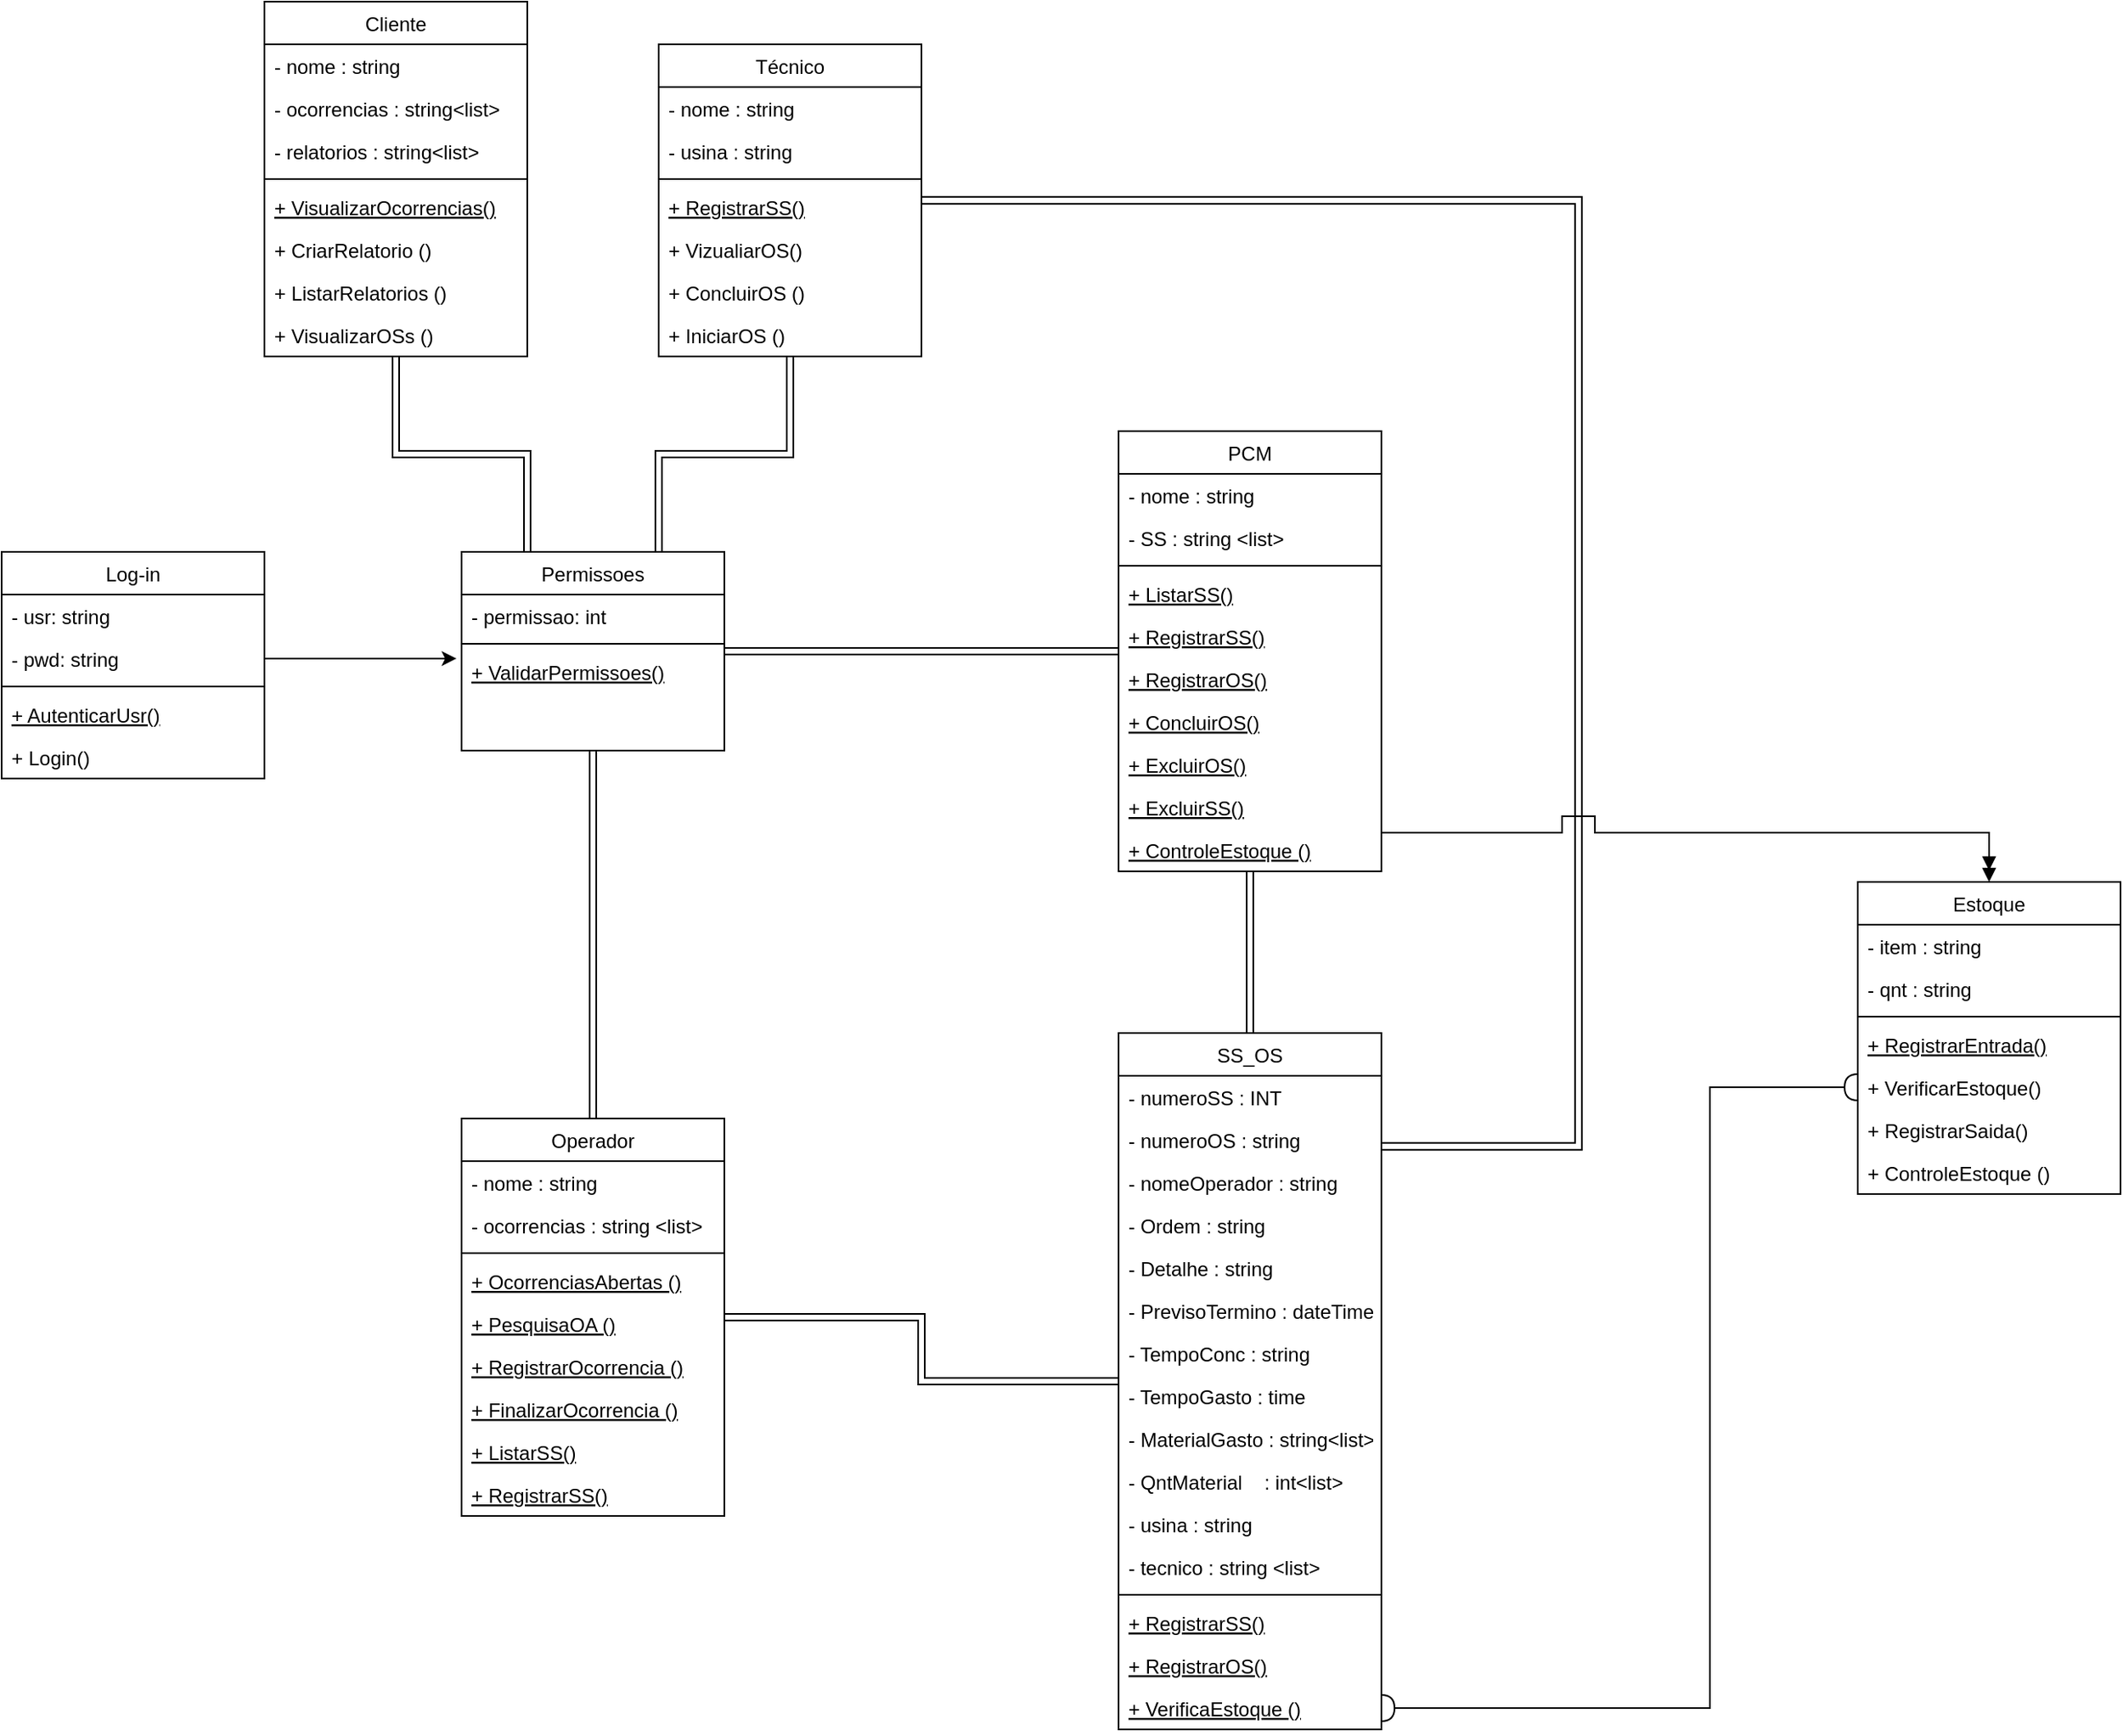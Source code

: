 <mxfile version="22.1.16" type="github">
  <diagram id="C5RBs43oDa-KdzZeNtuy" name="Page-1">
    <mxGraphModel dx="2607" dy="2525" grid="1" gridSize="10" guides="1" tooltips="1" connect="1" arrows="1" fold="1" page="1" pageScale="1" pageWidth="827" pageHeight="1169" math="0" shadow="0">
      <root>
        <mxCell id="WIyWlLk6GJQsqaUBKTNV-0" />
        <mxCell id="WIyWlLk6GJQsqaUBKTNV-1" parent="WIyWlLk6GJQsqaUBKTNV-0" />
        <mxCell id="nbBTk9Ij0ZGnWA2cKFvQ-6" value="Log-in" style="swimlane;fontStyle=0;align=center;verticalAlign=top;childLayout=stackLayout;horizontal=1;startSize=26;horizontalStack=0;resizeParent=1;resizeLast=0;collapsible=1;marginBottom=0;rounded=0;shadow=0;strokeWidth=1;" parent="WIyWlLk6GJQsqaUBKTNV-1" vertex="1">
          <mxGeometry x="280" y="319" width="160" height="138" as="geometry">
            <mxRectangle x="130" y="380" width="160" height="26" as="alternateBounds" />
          </mxGeometry>
        </mxCell>
        <mxCell id="nbBTk9Ij0ZGnWA2cKFvQ-7" value="- usr: string" style="text;align=left;verticalAlign=top;spacingLeft=4;spacingRight=4;overflow=hidden;rotatable=0;points=[[0,0.5],[1,0.5]];portConstraint=eastwest;" parent="nbBTk9Ij0ZGnWA2cKFvQ-6" vertex="1">
          <mxGeometry y="26" width="160" height="26" as="geometry" />
        </mxCell>
        <mxCell id="nbBTk9Ij0ZGnWA2cKFvQ-17" value="- pwd: string" style="text;align=left;verticalAlign=top;spacingLeft=4;spacingRight=4;overflow=hidden;rotatable=0;points=[[0,0.5],[1,0.5]];portConstraint=eastwest;" parent="nbBTk9Ij0ZGnWA2cKFvQ-6" vertex="1">
          <mxGeometry y="52" width="160" height="26" as="geometry" />
        </mxCell>
        <mxCell id="nbBTk9Ij0ZGnWA2cKFvQ-9" value="" style="line;html=1;strokeWidth=1;align=left;verticalAlign=middle;spacingTop=-1;spacingLeft=3;spacingRight=3;rotatable=0;labelPosition=right;points=[];portConstraint=eastwest;" parent="nbBTk9Ij0ZGnWA2cKFvQ-6" vertex="1">
          <mxGeometry y="78" width="160" height="8" as="geometry" />
        </mxCell>
        <mxCell id="nbBTk9Ij0ZGnWA2cKFvQ-10" value="+ AutenticarUsr()" style="text;align=left;verticalAlign=top;spacingLeft=4;spacingRight=4;overflow=hidden;rotatable=0;points=[[0,0.5],[1,0.5]];portConstraint=eastwest;fontStyle=4" parent="nbBTk9Ij0ZGnWA2cKFvQ-6" vertex="1">
          <mxGeometry y="86" width="160" height="26" as="geometry" />
        </mxCell>
        <mxCell id="nbBTk9Ij0ZGnWA2cKFvQ-11" value="+ Login()" style="text;align=left;verticalAlign=top;spacingLeft=4;spacingRight=4;overflow=hidden;rotatable=0;points=[[0,0.5],[1,0.5]];portConstraint=eastwest;" parent="nbBTk9Ij0ZGnWA2cKFvQ-6" vertex="1">
          <mxGeometry y="112" width="160" height="26" as="geometry" />
        </mxCell>
        <mxCell id="nbBTk9Ij0ZGnWA2cKFvQ-40" style="edgeStyle=orthogonalEdgeStyle;rounded=0;orthogonalLoop=1;jettySize=auto;html=1;entryX=0.5;entryY=0;entryDx=0;entryDy=0;fontFamily=Helvetica;fontSize=12;fontColor=default;shape=link;" parent="WIyWlLk6GJQsqaUBKTNV-1" source="nbBTk9Ij0ZGnWA2cKFvQ-18" edge="1" target="nbBTk9Ij0ZGnWA2cKFvQ-66">
          <mxGeometry relative="1" as="geometry">
            <mxPoint x="640" y="560" as="targetPoint" />
          </mxGeometry>
        </mxCell>
        <mxCell id="nbBTk9Ij0ZGnWA2cKFvQ-47" style="rounded=0;orthogonalLoop=1;jettySize=auto;html=1;fontFamily=Helvetica;fontSize=12;fontColor=default;shape=link;" parent="WIyWlLk6GJQsqaUBKTNV-1" source="nbBTk9Ij0ZGnWA2cKFvQ-18" target="nbBTk9Ij0ZGnWA2cKFvQ-41" edge="1">
          <mxGeometry relative="1" as="geometry" />
        </mxCell>
        <mxCell id="nbBTk9Ij0ZGnWA2cKFvQ-18" value="Permissoes" style="swimlane;fontStyle=0;align=center;verticalAlign=top;childLayout=stackLayout;horizontal=1;startSize=26;horizontalStack=0;resizeParent=1;resizeLast=0;collapsible=1;marginBottom=0;rounded=0;shadow=0;strokeWidth=1;" parent="WIyWlLk6GJQsqaUBKTNV-1" vertex="1">
          <mxGeometry x="560" y="319" width="160" height="121" as="geometry">
            <mxRectangle x="130" y="380" width="160" height="26" as="alternateBounds" />
          </mxGeometry>
        </mxCell>
        <mxCell id="nbBTk9Ij0ZGnWA2cKFvQ-19" value="- permissao: int" style="text;align=left;verticalAlign=top;spacingLeft=4;spacingRight=4;overflow=hidden;rotatable=0;points=[[0,0.5],[1,0.5]];portConstraint=eastwest;" parent="nbBTk9Ij0ZGnWA2cKFvQ-18" vertex="1">
          <mxGeometry y="26" width="160" height="26" as="geometry" />
        </mxCell>
        <mxCell id="nbBTk9Ij0ZGnWA2cKFvQ-21" value="" style="line;html=1;strokeWidth=1;align=left;verticalAlign=middle;spacingTop=-1;spacingLeft=3;spacingRight=3;rotatable=0;labelPosition=right;points=[];portConstraint=eastwest;" parent="nbBTk9Ij0ZGnWA2cKFvQ-18" vertex="1">
          <mxGeometry y="52" width="160" height="8" as="geometry" />
        </mxCell>
        <mxCell id="nbBTk9Ij0ZGnWA2cKFvQ-22" value="+ ValidarPermissoes()" style="text;align=left;verticalAlign=top;spacingLeft=4;spacingRight=4;overflow=hidden;rotatable=0;points=[[0,0.5],[1,0.5]];portConstraint=eastwest;fontStyle=4" parent="nbBTk9Ij0ZGnWA2cKFvQ-18" vertex="1">
          <mxGeometry y="60" width="160" height="26" as="geometry" />
        </mxCell>
        <mxCell id="nbBTk9Ij0ZGnWA2cKFvQ-24" style="edgeStyle=orthogonalEdgeStyle;rounded=0;orthogonalLoop=1;jettySize=auto;html=1;entryX=-0.019;entryY=0.192;entryDx=0;entryDy=0;entryPerimeter=0;fontFamily=Helvetica;fontSize=12;fontColor=default;startSize=26;" parent="WIyWlLk6GJQsqaUBKTNV-1" source="nbBTk9Ij0ZGnWA2cKFvQ-17" target="nbBTk9Ij0ZGnWA2cKFvQ-22" edge="1">
          <mxGeometry relative="1" as="geometry" />
        </mxCell>
        <mxCell id="nbBTk9Ij0ZGnWA2cKFvQ-57" style="edgeStyle=orthogonalEdgeStyle;rounded=0;orthogonalLoop=1;jettySize=auto;html=1;entryX=0.75;entryY=0;entryDx=0;entryDy=0;fontFamily=Helvetica;fontSize=12;fontColor=default;shape=link;" parent="WIyWlLk6GJQsqaUBKTNV-1" source="nbBTk9Ij0ZGnWA2cKFvQ-31" target="nbBTk9Ij0ZGnWA2cKFvQ-18" edge="1">
          <mxGeometry relative="1" as="geometry" />
        </mxCell>
        <mxCell id="nbBTk9Ij0ZGnWA2cKFvQ-98" style="edgeStyle=orthogonalEdgeStyle;shape=link;rounded=0;orthogonalLoop=1;jettySize=auto;html=1;fontFamily=Helvetica;fontSize=12;fontColor=default;startSize=26;width=4.194;" parent="WIyWlLk6GJQsqaUBKTNV-1" source="nbBTk9Ij0ZGnWA2cKFvQ-31" target="nbBTk9Ij0ZGnWA2cKFvQ-83" edge="1">
          <mxGeometry relative="1" as="geometry">
            <mxPoint x="1200" y="680" as="targetPoint" />
            <Array as="points">
              <mxPoint x="1240" y="105" />
              <mxPoint x="1240" y="681" />
            </Array>
          </mxGeometry>
        </mxCell>
        <mxCell id="nbBTk9Ij0ZGnWA2cKFvQ-31" value="Técnico" style="swimlane;fontStyle=0;align=center;verticalAlign=top;childLayout=stackLayout;horizontal=1;startSize=26;horizontalStack=0;resizeParent=1;resizeLast=0;collapsible=1;marginBottom=0;rounded=0;shadow=0;strokeWidth=1;" parent="WIyWlLk6GJQsqaUBKTNV-1" vertex="1">
          <mxGeometry x="680" y="10" width="160" height="190" as="geometry">
            <mxRectangle x="130" y="380" width="160" height="26" as="alternateBounds" />
          </mxGeometry>
        </mxCell>
        <mxCell id="nbBTk9Ij0ZGnWA2cKFvQ-32" value="- nome : string" style="text;align=left;verticalAlign=top;spacingLeft=4;spacingRight=4;overflow=hidden;rotatable=0;points=[[0,0.5],[1,0.5]];portConstraint=eastwest;" parent="nbBTk9Ij0ZGnWA2cKFvQ-31" vertex="1">
          <mxGeometry y="26" width="160" height="26" as="geometry" />
        </mxCell>
        <mxCell id="nbBTk9Ij0ZGnWA2cKFvQ-33" value="- usina : string" style="text;align=left;verticalAlign=top;spacingLeft=4;spacingRight=4;overflow=hidden;rotatable=0;points=[[0,0.5],[1,0.5]];portConstraint=eastwest;" parent="nbBTk9Ij0ZGnWA2cKFvQ-31" vertex="1">
          <mxGeometry y="52" width="160" height="26" as="geometry" />
        </mxCell>
        <mxCell id="nbBTk9Ij0ZGnWA2cKFvQ-34" value="" style="line;html=1;strokeWidth=1;align=left;verticalAlign=middle;spacingTop=-1;spacingLeft=3;spacingRight=3;rotatable=0;labelPosition=right;points=[];portConstraint=eastwest;" parent="nbBTk9Ij0ZGnWA2cKFvQ-31" vertex="1">
          <mxGeometry y="78" width="160" height="8" as="geometry" />
        </mxCell>
        <mxCell id="nbBTk9Ij0ZGnWA2cKFvQ-35" value="+ RegistrarSS()" style="text;align=left;verticalAlign=top;spacingLeft=4;spacingRight=4;overflow=hidden;rotatable=0;points=[[0,0.5],[1,0.5]];portConstraint=eastwest;fontStyle=4" parent="nbBTk9Ij0ZGnWA2cKFvQ-31" vertex="1">
          <mxGeometry y="86" width="160" height="26" as="geometry" />
        </mxCell>
        <mxCell id="nbBTk9Ij0ZGnWA2cKFvQ-36" value="+ VizualiarOS()" style="text;align=left;verticalAlign=top;spacingLeft=4;spacingRight=4;overflow=hidden;rotatable=0;points=[[0,0.5],[1,0.5]];portConstraint=eastwest;" parent="nbBTk9Ij0ZGnWA2cKFvQ-31" vertex="1">
          <mxGeometry y="112" width="160" height="26" as="geometry" />
        </mxCell>
        <mxCell id="nbBTk9Ij0ZGnWA2cKFvQ-48" value="+ ConcluirOS ()" style="text;align=left;verticalAlign=top;spacingLeft=4;spacingRight=4;overflow=hidden;rotatable=0;points=[[0,0.5],[1,0.5]];portConstraint=eastwest;" parent="nbBTk9Ij0ZGnWA2cKFvQ-31" vertex="1">
          <mxGeometry y="138" width="160" height="26" as="geometry" />
        </mxCell>
        <mxCell id="nbBTk9Ij0ZGnWA2cKFvQ-49" value="+ IniciarOS ()" style="text;align=left;verticalAlign=top;spacingLeft=4;spacingRight=4;overflow=hidden;rotatable=0;points=[[0,0.5],[1,0.5]];portConstraint=eastwest;" parent="nbBTk9Ij0ZGnWA2cKFvQ-31" vertex="1">
          <mxGeometry y="164" width="160" height="26" as="geometry" />
        </mxCell>
        <mxCell id="nbBTk9Ij0ZGnWA2cKFvQ-96" style="edgeStyle=orthogonalEdgeStyle;shape=link;rounded=0;orthogonalLoop=1;jettySize=auto;html=1;entryX=0.5;entryY=0;entryDx=0;entryDy=0;fontFamily=Helvetica;fontSize=12;fontColor=default;startSize=26;" parent="WIyWlLk6GJQsqaUBKTNV-1" source="nbBTk9Ij0ZGnWA2cKFvQ-41" target="nbBTk9Ij0ZGnWA2cKFvQ-83" edge="1">
          <mxGeometry relative="1" as="geometry" />
        </mxCell>
        <mxCell id="nbBTk9Ij0ZGnWA2cKFvQ-41" value="PCM" style="swimlane;fontStyle=0;align=center;verticalAlign=top;childLayout=stackLayout;horizontal=1;startSize=26;horizontalStack=0;resizeParent=1;resizeLast=0;collapsible=1;marginBottom=0;rounded=0;shadow=0;strokeWidth=1;" parent="WIyWlLk6GJQsqaUBKTNV-1" vertex="1">
          <mxGeometry x="960" y="245.5" width="160" height="268" as="geometry">
            <mxRectangle x="130" y="380" width="160" height="26" as="alternateBounds" />
          </mxGeometry>
        </mxCell>
        <mxCell id="nbBTk9Ij0ZGnWA2cKFvQ-42" value="- nome : string" style="text;align=left;verticalAlign=top;spacingLeft=4;spacingRight=4;overflow=hidden;rotatable=0;points=[[0,0.5],[1,0.5]];portConstraint=eastwest;" parent="nbBTk9Ij0ZGnWA2cKFvQ-41" vertex="1">
          <mxGeometry y="26" width="160" height="26" as="geometry" />
        </mxCell>
        <mxCell id="nbBTk9Ij0ZGnWA2cKFvQ-43" value="- SS : string &lt;list&gt;" style="text;align=left;verticalAlign=top;spacingLeft=4;spacingRight=4;overflow=hidden;rotatable=0;points=[[0,0.5],[1,0.5]];portConstraint=eastwest;" parent="nbBTk9Ij0ZGnWA2cKFvQ-41" vertex="1">
          <mxGeometry y="52" width="160" height="26" as="geometry" />
        </mxCell>
        <mxCell id="nbBTk9Ij0ZGnWA2cKFvQ-44" value="" style="line;html=1;strokeWidth=1;align=left;verticalAlign=middle;spacingTop=-1;spacingLeft=3;spacingRight=3;rotatable=0;labelPosition=right;points=[];portConstraint=eastwest;" parent="nbBTk9Ij0ZGnWA2cKFvQ-41" vertex="1">
          <mxGeometry y="78" width="160" height="8" as="geometry" />
        </mxCell>
        <mxCell id="nbBTk9Ij0ZGnWA2cKFvQ-45" value="+ ListarSS()" style="text;align=left;verticalAlign=top;spacingLeft=4;spacingRight=4;overflow=hidden;rotatable=0;points=[[0,0.5],[1,0.5]];portConstraint=eastwest;fontStyle=4" parent="nbBTk9Ij0ZGnWA2cKFvQ-41" vertex="1">
          <mxGeometry y="86" width="160" height="26" as="geometry" />
        </mxCell>
        <mxCell id="nbBTk9Ij0ZGnWA2cKFvQ-61" value="+ RegistrarSS()" style="text;align=left;verticalAlign=top;spacingLeft=4;spacingRight=4;overflow=hidden;rotatable=0;points=[[0,0.5],[1,0.5]];portConstraint=eastwest;fontStyle=4" parent="nbBTk9Ij0ZGnWA2cKFvQ-41" vertex="1">
          <mxGeometry y="112" width="160" height="26" as="geometry" />
        </mxCell>
        <mxCell id="nbBTk9Ij0ZGnWA2cKFvQ-62" value="+ RegistrarOS()" style="text;align=left;verticalAlign=top;spacingLeft=4;spacingRight=4;overflow=hidden;rotatable=0;points=[[0,0.5],[1,0.5]];portConstraint=eastwest;fontStyle=4" parent="nbBTk9Ij0ZGnWA2cKFvQ-41" vertex="1">
          <mxGeometry y="138" width="160" height="26" as="geometry" />
        </mxCell>
        <mxCell id="nbBTk9Ij0ZGnWA2cKFvQ-63" value="+ ConcluirOS()" style="text;align=left;verticalAlign=top;spacingLeft=4;spacingRight=4;overflow=hidden;rotatable=0;points=[[0,0.5],[1,0.5]];portConstraint=eastwest;fontStyle=4" parent="nbBTk9Ij0ZGnWA2cKFvQ-41" vertex="1">
          <mxGeometry y="164" width="160" height="26" as="geometry" />
        </mxCell>
        <mxCell id="nbBTk9Ij0ZGnWA2cKFvQ-64" value="+ ExcluirOS()" style="text;align=left;verticalAlign=top;spacingLeft=4;spacingRight=4;overflow=hidden;rotatable=0;points=[[0,0.5],[1,0.5]];portConstraint=eastwest;fontStyle=4" parent="nbBTk9Ij0ZGnWA2cKFvQ-41" vertex="1">
          <mxGeometry y="190" width="160" height="26" as="geometry" />
        </mxCell>
        <mxCell id="nbBTk9Ij0ZGnWA2cKFvQ-65" value="+ ExcluirSS()" style="text;align=left;verticalAlign=top;spacingLeft=4;spacingRight=4;overflow=hidden;rotatable=0;points=[[0,0.5],[1,0.5]];portConstraint=eastwest;fontStyle=4" parent="nbBTk9Ij0ZGnWA2cKFvQ-41" vertex="1">
          <mxGeometry y="216" width="160" height="26" as="geometry" />
        </mxCell>
        <mxCell id="q_3FT05JvQ5mBjhVA7h9-13" value="+ ControleEstoque ()" style="text;align=left;verticalAlign=top;spacingLeft=4;spacingRight=4;overflow=hidden;rotatable=0;points=[[0,0.5],[1,0.5]];portConstraint=eastwest;fontStyle=4" vertex="1" parent="nbBTk9Ij0ZGnWA2cKFvQ-41">
          <mxGeometry y="242" width="160" height="26" as="geometry" />
        </mxCell>
        <mxCell id="nbBTk9Ij0ZGnWA2cKFvQ-58" style="edgeStyle=orthogonalEdgeStyle;rounded=0;orthogonalLoop=1;jettySize=auto;html=1;entryX=0.25;entryY=0;entryDx=0;entryDy=0;fontFamily=Helvetica;fontSize=12;fontColor=default;shape=link;" parent="WIyWlLk6GJQsqaUBKTNV-1" source="nbBTk9Ij0ZGnWA2cKFvQ-50" target="nbBTk9Ij0ZGnWA2cKFvQ-18" edge="1">
          <mxGeometry relative="1" as="geometry" />
        </mxCell>
        <mxCell id="nbBTk9Ij0ZGnWA2cKFvQ-50" value="Cliente" style="swimlane;fontStyle=0;align=center;verticalAlign=top;childLayout=stackLayout;horizontal=1;startSize=26;horizontalStack=0;resizeParent=1;resizeLast=0;collapsible=1;marginBottom=0;rounded=0;shadow=0;strokeWidth=1;" parent="WIyWlLk6GJQsqaUBKTNV-1" vertex="1">
          <mxGeometry x="440" y="-16" width="160" height="216" as="geometry">
            <mxRectangle x="130" y="380" width="160" height="26" as="alternateBounds" />
          </mxGeometry>
        </mxCell>
        <mxCell id="nbBTk9Ij0ZGnWA2cKFvQ-51" value="- nome : string" style="text;align=left;verticalAlign=top;spacingLeft=4;spacingRight=4;overflow=hidden;rotatable=0;points=[[0,0.5],[1,0.5]];portConstraint=eastwest;" parent="nbBTk9Ij0ZGnWA2cKFvQ-50" vertex="1">
          <mxGeometry y="26" width="160" height="26" as="geometry" />
        </mxCell>
        <mxCell id="nbBTk9Ij0ZGnWA2cKFvQ-52" value="- ocorrencias : string&lt;list&gt; " style="text;align=left;verticalAlign=top;spacingLeft=4;spacingRight=4;overflow=hidden;rotatable=0;points=[[0,0.5],[1,0.5]];portConstraint=eastwest;" parent="nbBTk9Ij0ZGnWA2cKFvQ-50" vertex="1">
          <mxGeometry y="52" width="160" height="26" as="geometry" />
        </mxCell>
        <mxCell id="nbBTk9Ij0ZGnWA2cKFvQ-60" value="- relatorios : string&lt;list&gt;" style="text;align=left;verticalAlign=top;spacingLeft=4;spacingRight=4;overflow=hidden;rotatable=0;points=[[0,0.5],[1,0.5]];portConstraint=eastwest;" parent="nbBTk9Ij0ZGnWA2cKFvQ-50" vertex="1">
          <mxGeometry y="78" width="160" height="26" as="geometry" />
        </mxCell>
        <mxCell id="nbBTk9Ij0ZGnWA2cKFvQ-53" value="" style="line;html=1;strokeWidth=1;align=left;verticalAlign=middle;spacingTop=-1;spacingLeft=3;spacingRight=3;rotatable=0;labelPosition=right;points=[];portConstraint=eastwest;" parent="nbBTk9Ij0ZGnWA2cKFvQ-50" vertex="1">
          <mxGeometry y="104" width="160" height="8" as="geometry" />
        </mxCell>
        <mxCell id="nbBTk9Ij0ZGnWA2cKFvQ-54" value="+ VisualizarOcorrencias()" style="text;align=left;verticalAlign=top;spacingLeft=4;spacingRight=4;overflow=hidden;rotatable=0;points=[[0,0.5],[1,0.5]];portConstraint=eastwest;fontStyle=4" parent="nbBTk9Ij0ZGnWA2cKFvQ-50" vertex="1">
          <mxGeometry y="112" width="160" height="26" as="geometry" />
        </mxCell>
        <mxCell id="nbBTk9Ij0ZGnWA2cKFvQ-55" value="+ CriarRelatorio ()" style="text;align=left;verticalAlign=top;spacingLeft=4;spacingRight=4;overflow=hidden;rotatable=0;points=[[0,0.5],[1,0.5]];portConstraint=eastwest;" parent="nbBTk9Ij0ZGnWA2cKFvQ-50" vertex="1">
          <mxGeometry y="138" width="160" height="26" as="geometry" />
        </mxCell>
        <mxCell id="nbBTk9Ij0ZGnWA2cKFvQ-59" value="+ ListarRelatorios ()" style="text;align=left;verticalAlign=top;spacingLeft=4;spacingRight=4;overflow=hidden;rotatable=0;points=[[0,0.5],[1,0.5]];portConstraint=eastwest;" parent="nbBTk9Ij0ZGnWA2cKFvQ-50" vertex="1">
          <mxGeometry y="164" width="160" height="26" as="geometry" />
        </mxCell>
        <mxCell id="q_3FT05JvQ5mBjhVA7h9-1" value="+ VisualizarOSs ()" style="text;align=left;verticalAlign=top;spacingLeft=4;spacingRight=4;overflow=hidden;rotatable=0;points=[[0,0.5],[1,0.5]];portConstraint=eastwest;" vertex="1" parent="nbBTk9Ij0ZGnWA2cKFvQ-50">
          <mxGeometry y="190" width="160" height="26" as="geometry" />
        </mxCell>
        <mxCell id="nbBTk9Ij0ZGnWA2cKFvQ-97" style="edgeStyle=orthogonalEdgeStyle;shape=link;rounded=0;orthogonalLoop=1;jettySize=auto;html=1;fontFamily=Helvetica;fontSize=12;fontColor=default;startSize=26;" parent="WIyWlLk6GJQsqaUBKTNV-1" source="nbBTk9Ij0ZGnWA2cKFvQ-66" target="nbBTk9Ij0ZGnWA2cKFvQ-83" edge="1">
          <mxGeometry relative="1" as="geometry" />
        </mxCell>
        <mxCell id="nbBTk9Ij0ZGnWA2cKFvQ-66" value="Operador" style="swimlane;fontStyle=0;align=center;verticalAlign=top;childLayout=stackLayout;horizontal=1;startSize=26;horizontalStack=0;resizeParent=1;resizeLast=0;collapsible=1;marginBottom=0;rounded=0;shadow=0;strokeWidth=1;" parent="WIyWlLk6GJQsqaUBKTNV-1" vertex="1">
          <mxGeometry x="560" y="664" width="160" height="242" as="geometry">
            <mxRectangle x="130" y="380" width="160" height="26" as="alternateBounds" />
          </mxGeometry>
        </mxCell>
        <mxCell id="nbBTk9Ij0ZGnWA2cKFvQ-67" value="- nome : string" style="text;align=left;verticalAlign=top;spacingLeft=4;spacingRight=4;overflow=hidden;rotatable=0;points=[[0,0.5],[1,0.5]];portConstraint=eastwest;" parent="nbBTk9Ij0ZGnWA2cKFvQ-66" vertex="1">
          <mxGeometry y="26" width="160" height="26" as="geometry" />
        </mxCell>
        <mxCell id="nbBTk9Ij0ZGnWA2cKFvQ-68" value="- ocorrencias : string &lt;list&gt;" style="text;align=left;verticalAlign=top;spacingLeft=4;spacingRight=4;overflow=hidden;rotatable=0;points=[[0,0.5],[1,0.5]];portConstraint=eastwest;" parent="nbBTk9Ij0ZGnWA2cKFvQ-66" vertex="1">
          <mxGeometry y="52" width="160" height="26" as="geometry" />
        </mxCell>
        <mxCell id="nbBTk9Ij0ZGnWA2cKFvQ-69" value="" style="line;html=1;strokeWidth=1;align=left;verticalAlign=middle;spacingTop=-1;spacingLeft=3;spacingRight=3;rotatable=0;labelPosition=right;points=[];portConstraint=eastwest;" parent="nbBTk9Ij0ZGnWA2cKFvQ-66" vertex="1">
          <mxGeometry y="78" width="160" height="8" as="geometry" />
        </mxCell>
        <mxCell id="nbBTk9Ij0ZGnWA2cKFvQ-75" value="+ OcorrenciasAbertas ()" style="text;align=left;verticalAlign=top;spacingLeft=4;spacingRight=4;overflow=hidden;rotatable=0;points=[[0,0.5],[1,0.5]];portConstraint=eastwest;fontStyle=4" parent="nbBTk9Ij0ZGnWA2cKFvQ-66" vertex="1">
          <mxGeometry y="86" width="160" height="26" as="geometry" />
        </mxCell>
        <mxCell id="nbBTk9Ij0ZGnWA2cKFvQ-78" value="+ PesquisaOA ()" style="text;align=left;verticalAlign=top;spacingLeft=4;spacingRight=4;overflow=hidden;rotatable=0;points=[[0,0.5],[1,0.5]];portConstraint=eastwest;fontStyle=4" parent="nbBTk9Ij0ZGnWA2cKFvQ-66" vertex="1">
          <mxGeometry y="112" width="160" height="26" as="geometry" />
        </mxCell>
        <mxCell id="nbBTk9Ij0ZGnWA2cKFvQ-79" value="+ RegistrarOcorrencia ()" style="text;align=left;verticalAlign=top;spacingLeft=4;spacingRight=4;overflow=hidden;rotatable=0;points=[[0,0.5],[1,0.5]];portConstraint=eastwest;fontStyle=4" parent="nbBTk9Ij0ZGnWA2cKFvQ-66" vertex="1">
          <mxGeometry y="138" width="160" height="26" as="geometry" />
        </mxCell>
        <mxCell id="nbBTk9Ij0ZGnWA2cKFvQ-82" value="+ FinalizarOcorrencia ()" style="text;align=left;verticalAlign=top;spacingLeft=4;spacingRight=4;overflow=hidden;rotatable=0;points=[[0,0.5],[1,0.5]];portConstraint=eastwest;fontStyle=4" parent="nbBTk9Ij0ZGnWA2cKFvQ-66" vertex="1">
          <mxGeometry y="164" width="160" height="26" as="geometry" />
        </mxCell>
        <mxCell id="nbBTk9Ij0ZGnWA2cKFvQ-81" value="+ ListarSS()" style="text;align=left;verticalAlign=top;spacingLeft=4;spacingRight=4;overflow=hidden;rotatable=0;points=[[0,0.5],[1,0.5]];portConstraint=eastwest;fontStyle=4" parent="nbBTk9Ij0ZGnWA2cKFvQ-66" vertex="1">
          <mxGeometry y="190" width="160" height="26" as="geometry" />
        </mxCell>
        <mxCell id="nbBTk9Ij0ZGnWA2cKFvQ-80" value="+ RegistrarSS()" style="text;align=left;verticalAlign=top;spacingLeft=4;spacingRight=4;overflow=hidden;rotatable=0;points=[[0,0.5],[1,0.5]];portConstraint=eastwest;fontStyle=4" parent="nbBTk9Ij0ZGnWA2cKFvQ-66" vertex="1">
          <mxGeometry y="216" width="160" height="26" as="geometry" />
        </mxCell>
        <mxCell id="nbBTk9Ij0ZGnWA2cKFvQ-83" value="SS_OS" style="swimlane;fontStyle=0;align=center;verticalAlign=top;childLayout=stackLayout;horizontal=1;startSize=26;horizontalStack=0;resizeParent=1;resizeLast=0;collapsible=1;marginBottom=0;rounded=0;shadow=0;strokeWidth=1;" parent="WIyWlLk6GJQsqaUBKTNV-1" vertex="1">
          <mxGeometry x="960" y="612" width="160" height="424" as="geometry">
            <mxRectangle x="130" y="380" width="160" height="26" as="alternateBounds" />
          </mxGeometry>
        </mxCell>
        <mxCell id="nbBTk9Ij0ZGnWA2cKFvQ-84" value="- numeroSS : INT" style="text;align=left;verticalAlign=top;spacingLeft=4;spacingRight=4;overflow=hidden;rotatable=0;points=[[0,0.5],[1,0.5]];portConstraint=eastwest;" parent="nbBTk9Ij0ZGnWA2cKFvQ-83" vertex="1">
          <mxGeometry y="26" width="160" height="26" as="geometry" />
        </mxCell>
        <mxCell id="nbBTk9Ij0ZGnWA2cKFvQ-85" value="- numeroOS : string" style="text;align=left;verticalAlign=top;spacingLeft=4;spacingRight=4;overflow=hidden;rotatable=0;points=[[0,0.5],[1,0.5]];portConstraint=eastwest;" parent="nbBTk9Ij0ZGnWA2cKFvQ-83" vertex="1">
          <mxGeometry y="52" width="160" height="26" as="geometry" />
        </mxCell>
        <mxCell id="q_3FT05JvQ5mBjhVA7h9-5" value="- nomeOperador : string" style="text;align=left;verticalAlign=top;spacingLeft=4;spacingRight=4;overflow=hidden;rotatable=0;points=[[0,0.5],[1,0.5]];portConstraint=eastwest;" vertex="1" parent="nbBTk9Ij0ZGnWA2cKFvQ-83">
          <mxGeometry y="78" width="160" height="26" as="geometry" />
        </mxCell>
        <mxCell id="q_3FT05JvQ5mBjhVA7h9-4" value="- Ordem : string" style="text;align=left;verticalAlign=top;spacingLeft=4;spacingRight=4;overflow=hidden;rotatable=0;points=[[0,0.5],[1,0.5]];portConstraint=eastwest;" vertex="1" parent="nbBTk9Ij0ZGnWA2cKFvQ-83">
          <mxGeometry y="104" width="160" height="26" as="geometry" />
        </mxCell>
        <mxCell id="q_3FT05JvQ5mBjhVA7h9-3" value="- Detalhe : string" style="text;align=left;verticalAlign=top;spacingLeft=4;spacingRight=4;overflow=hidden;rotatable=0;points=[[0,0.5],[1,0.5]];portConstraint=eastwest;" vertex="1" parent="nbBTk9Ij0ZGnWA2cKFvQ-83">
          <mxGeometry y="130" width="160" height="26" as="geometry" />
        </mxCell>
        <mxCell id="q_3FT05JvQ5mBjhVA7h9-2" value="- PrevisoTermino : dateTime" style="text;align=left;verticalAlign=top;spacingLeft=4;spacingRight=4;overflow=hidden;rotatable=0;points=[[0,0.5],[1,0.5]];portConstraint=eastwest;" vertex="1" parent="nbBTk9Ij0ZGnWA2cKFvQ-83">
          <mxGeometry y="156" width="160" height="26" as="geometry" />
        </mxCell>
        <mxCell id="q_3FT05JvQ5mBjhVA7h9-7" value="- TempoConc : string" style="text;align=left;verticalAlign=top;spacingLeft=4;spacingRight=4;overflow=hidden;rotatable=0;points=[[0,0.5],[1,0.5]];portConstraint=eastwest;" vertex="1" parent="nbBTk9Ij0ZGnWA2cKFvQ-83">
          <mxGeometry y="182" width="160" height="26" as="geometry" />
        </mxCell>
        <mxCell id="q_3FT05JvQ5mBjhVA7h9-6" value="- TempoGasto : time" style="text;align=left;verticalAlign=top;spacingLeft=4;spacingRight=4;overflow=hidden;rotatable=0;points=[[0,0.5],[1,0.5]];portConstraint=eastwest;" vertex="1" parent="nbBTk9Ij0ZGnWA2cKFvQ-83">
          <mxGeometry y="208" width="160" height="26" as="geometry" />
        </mxCell>
        <mxCell id="q_3FT05JvQ5mBjhVA7h9-14" value="- MaterialGasto : string&lt;list&gt;" style="text;align=left;verticalAlign=top;spacingLeft=4;spacingRight=4;overflow=hidden;rotatable=0;points=[[0,0.5],[1,0.5]];portConstraint=eastwest;" vertex="1" parent="nbBTk9Ij0ZGnWA2cKFvQ-83">
          <mxGeometry y="234" width="160" height="26" as="geometry" />
        </mxCell>
        <mxCell id="q_3FT05JvQ5mBjhVA7h9-16" value="- QntMaterial    : int&lt;list&gt;" style="text;align=left;verticalAlign=top;spacingLeft=4;spacingRight=4;overflow=hidden;rotatable=0;points=[[0,0.5],[1,0.5]];portConstraint=eastwest;" vertex="1" parent="nbBTk9Ij0ZGnWA2cKFvQ-83">
          <mxGeometry y="260" width="160" height="26" as="geometry" />
        </mxCell>
        <mxCell id="q_3FT05JvQ5mBjhVA7h9-26" value="- usina : string" style="text;align=left;verticalAlign=top;spacingLeft=4;spacingRight=4;overflow=hidden;rotatable=0;points=[[0,0.5],[1,0.5]];portConstraint=eastwest;" vertex="1" parent="nbBTk9Ij0ZGnWA2cKFvQ-83">
          <mxGeometry y="286" width="160" height="26" as="geometry" />
        </mxCell>
        <mxCell id="q_3FT05JvQ5mBjhVA7h9-25" value="- tecnico : string &lt;list&gt;" style="text;align=left;verticalAlign=top;spacingLeft=4;spacingRight=4;overflow=hidden;rotatable=0;points=[[0,0.5],[1,0.5]];portConstraint=eastwest;" vertex="1" parent="nbBTk9Ij0ZGnWA2cKFvQ-83">
          <mxGeometry y="312" width="160" height="26" as="geometry" />
        </mxCell>
        <mxCell id="nbBTk9Ij0ZGnWA2cKFvQ-86" value="" style="line;html=1;strokeWidth=1;align=left;verticalAlign=middle;spacingTop=-1;spacingLeft=3;spacingRight=3;rotatable=0;labelPosition=right;points=[];portConstraint=eastwest;" parent="nbBTk9Ij0ZGnWA2cKFvQ-83" vertex="1">
          <mxGeometry y="338" width="160" height="8" as="geometry" />
        </mxCell>
        <mxCell id="nbBTk9Ij0ZGnWA2cKFvQ-87" value="+ RegistrarSS()" style="text;align=left;verticalAlign=top;spacingLeft=4;spacingRight=4;overflow=hidden;rotatable=0;points=[[0,0.5],[1,0.5]];portConstraint=eastwest;fontStyle=4" parent="nbBTk9Ij0ZGnWA2cKFvQ-83" vertex="1">
          <mxGeometry y="346" width="160" height="26" as="geometry" />
        </mxCell>
        <mxCell id="q_3FT05JvQ5mBjhVA7h9-12" value="+ RegistrarOS()" style="text;align=left;verticalAlign=top;spacingLeft=4;spacingRight=4;overflow=hidden;rotatable=0;points=[[0,0.5],[1,0.5]];portConstraint=eastwest;fontStyle=4" vertex="1" parent="nbBTk9Ij0ZGnWA2cKFvQ-83">
          <mxGeometry y="372" width="160" height="26" as="geometry" />
        </mxCell>
        <mxCell id="q_3FT05JvQ5mBjhVA7h9-31" value="+ VerificaEstoque ()" style="text;align=left;verticalAlign=top;spacingLeft=4;spacingRight=4;overflow=hidden;rotatable=0;points=[[0,0.5],[1,0.5]];portConstraint=eastwest;fontStyle=4" vertex="1" parent="nbBTk9Ij0ZGnWA2cKFvQ-83">
          <mxGeometry y="398" width="160" height="26" as="geometry" />
        </mxCell>
        <mxCell id="q_3FT05JvQ5mBjhVA7h9-17" value="Estoque" style="swimlane;fontStyle=0;align=center;verticalAlign=top;childLayout=stackLayout;horizontal=1;startSize=26;horizontalStack=0;resizeParent=1;resizeLast=0;collapsible=1;marginBottom=0;rounded=0;shadow=0;strokeWidth=1;" vertex="1" parent="WIyWlLk6GJQsqaUBKTNV-1">
          <mxGeometry x="1410" y="520" width="160" height="190" as="geometry">
            <mxRectangle x="130" y="380" width="160" height="26" as="alternateBounds" />
          </mxGeometry>
        </mxCell>
        <mxCell id="q_3FT05JvQ5mBjhVA7h9-18" value="- item : string " style="text;align=left;verticalAlign=top;spacingLeft=4;spacingRight=4;overflow=hidden;rotatable=0;points=[[0,0.5],[1,0.5]];portConstraint=eastwest;" vertex="1" parent="q_3FT05JvQ5mBjhVA7h9-17">
          <mxGeometry y="26" width="160" height="26" as="geometry" />
        </mxCell>
        <mxCell id="q_3FT05JvQ5mBjhVA7h9-19" value="- qnt : string" style="text;align=left;verticalAlign=top;spacingLeft=4;spacingRight=4;overflow=hidden;rotatable=0;points=[[0,0.5],[1,0.5]];portConstraint=eastwest;" vertex="1" parent="q_3FT05JvQ5mBjhVA7h9-17">
          <mxGeometry y="52" width="160" height="26" as="geometry" />
        </mxCell>
        <mxCell id="q_3FT05JvQ5mBjhVA7h9-20" value="" style="line;html=1;strokeWidth=1;align=left;verticalAlign=middle;spacingTop=-1;spacingLeft=3;spacingRight=3;rotatable=0;labelPosition=right;points=[];portConstraint=eastwest;" vertex="1" parent="q_3FT05JvQ5mBjhVA7h9-17">
          <mxGeometry y="78" width="160" height="8" as="geometry" />
        </mxCell>
        <mxCell id="q_3FT05JvQ5mBjhVA7h9-21" value="+ RegistrarEntrada()" style="text;align=left;verticalAlign=top;spacingLeft=4;spacingRight=4;overflow=hidden;rotatable=0;points=[[0,0.5],[1,0.5]];portConstraint=eastwest;fontStyle=4" vertex="1" parent="q_3FT05JvQ5mBjhVA7h9-17">
          <mxGeometry y="86" width="160" height="26" as="geometry" />
        </mxCell>
        <mxCell id="q_3FT05JvQ5mBjhVA7h9-22" value="+ VerificarEstoque()" style="text;align=left;verticalAlign=top;spacingLeft=4;spacingRight=4;overflow=hidden;rotatable=0;points=[[0,0.5],[1,0.5]];portConstraint=eastwest;" vertex="1" parent="q_3FT05JvQ5mBjhVA7h9-17">
          <mxGeometry y="112" width="160" height="26" as="geometry" />
        </mxCell>
        <mxCell id="q_3FT05JvQ5mBjhVA7h9-23" value="+ RegistrarSaida()" style="text;align=left;verticalAlign=top;spacingLeft=4;spacingRight=4;overflow=hidden;rotatable=0;points=[[0,0.5],[1,0.5]];portConstraint=eastwest;" vertex="1" parent="q_3FT05JvQ5mBjhVA7h9-17">
          <mxGeometry y="138" width="160" height="26" as="geometry" />
        </mxCell>
        <mxCell id="q_3FT05JvQ5mBjhVA7h9-27" value="+ ControleEstoque ()" style="text;align=left;verticalAlign=top;spacingLeft=4;spacingRight=4;overflow=hidden;rotatable=0;points=[[0,0.5],[1,0.5]];portConstraint=eastwest;" vertex="1" parent="q_3FT05JvQ5mBjhVA7h9-17">
          <mxGeometry y="164" width="160" height="26" as="geometry" />
        </mxCell>
        <mxCell id="q_3FT05JvQ5mBjhVA7h9-28" style="edgeStyle=orthogonalEdgeStyle;rounded=0;orthogonalLoop=1;jettySize=auto;html=1;entryX=0.5;entryY=0;entryDx=0;entryDy=0;shadow=0;strokeWidth=1;endArrow=doubleBlock;endFill=1;" edge="1" parent="WIyWlLk6GJQsqaUBKTNV-1" source="q_3FT05JvQ5mBjhVA7h9-13" target="q_3FT05JvQ5mBjhVA7h9-17">
          <mxGeometry relative="1" as="geometry">
            <Array as="points">
              <mxPoint x="1230" y="490" />
              <mxPoint x="1230" y="480" />
              <mxPoint x="1250" y="480" />
              <mxPoint x="1250" y="490" />
              <mxPoint x="1490" y="490" />
            </Array>
          </mxGeometry>
        </mxCell>
        <mxCell id="q_3FT05JvQ5mBjhVA7h9-32" style="edgeStyle=orthogonalEdgeStyle;rounded=0;orthogonalLoop=1;jettySize=auto;html=1;entryX=0;entryY=0.5;entryDx=0;entryDy=0;endArrow=halfCircle;endFill=0;startArrow=halfCircle;startFill=0;" edge="1" parent="WIyWlLk6GJQsqaUBKTNV-1" source="q_3FT05JvQ5mBjhVA7h9-31" target="q_3FT05JvQ5mBjhVA7h9-22">
          <mxGeometry relative="1" as="geometry">
            <Array as="points">
              <mxPoint x="1320" y="1023" />
              <mxPoint x="1320" y="645" />
            </Array>
          </mxGeometry>
        </mxCell>
      </root>
    </mxGraphModel>
  </diagram>
</mxfile>
